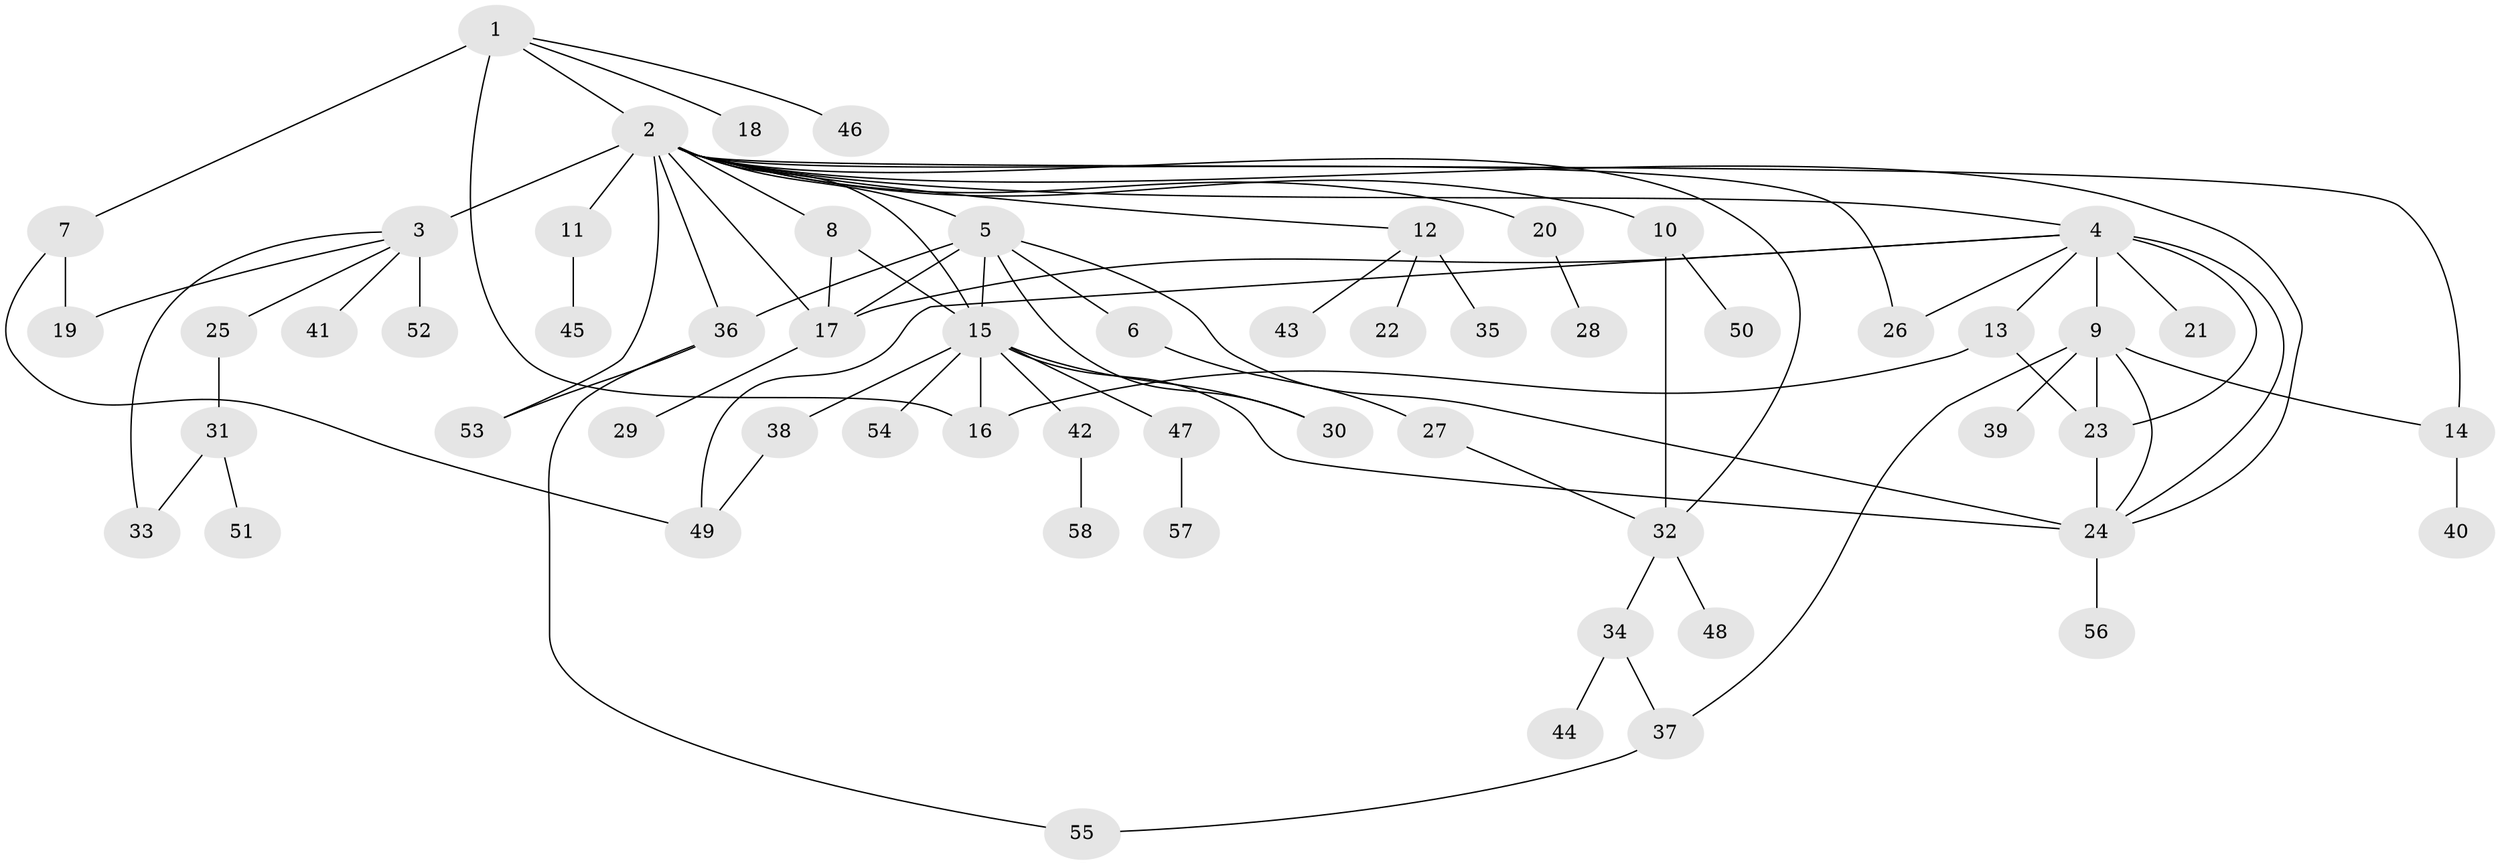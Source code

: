 // original degree distribution, {11: 0.0072992700729927005, 27: 0.0072992700729927005, 1: 0.5036496350364964, 3: 0.15328467153284672, 12: 0.0072992700729927005, 17: 0.0072992700729927005, 2: 0.22627737226277372, 7: 0.014598540145985401, 8: 0.0072992700729927005, 6: 0.021897810218978103, 5: 0.014598540145985401, 9: 0.0072992700729927005, 4: 0.021897810218978103}
// Generated by graph-tools (version 1.1) at 2025/50/03/04/25 22:50:43]
// undirected, 58 vertices, 84 edges
graph export_dot {
  node [color=gray90,style=filled];
  1;
  2;
  3;
  4;
  5;
  6;
  7;
  8;
  9;
  10;
  11;
  12;
  13;
  14;
  15;
  16;
  17;
  18;
  19;
  20;
  21;
  22;
  23;
  24;
  25;
  26;
  27;
  28;
  29;
  30;
  31;
  32;
  33;
  34;
  35;
  36;
  37;
  38;
  39;
  40;
  41;
  42;
  43;
  44;
  45;
  46;
  47;
  48;
  49;
  50;
  51;
  52;
  53;
  54;
  55;
  56;
  57;
  58;
  1 -- 2 [weight=1.0];
  1 -- 7 [weight=1.0];
  1 -- 16 [weight=6.0];
  1 -- 18 [weight=1.0];
  1 -- 46 [weight=1.0];
  2 -- 3 [weight=9.0];
  2 -- 4 [weight=1.0];
  2 -- 5 [weight=1.0];
  2 -- 8 [weight=1.0];
  2 -- 10 [weight=1.0];
  2 -- 11 [weight=1.0];
  2 -- 12 [weight=1.0];
  2 -- 14 [weight=1.0];
  2 -- 15 [weight=1.0];
  2 -- 17 [weight=1.0];
  2 -- 20 [weight=1.0];
  2 -- 24 [weight=1.0];
  2 -- 26 [weight=1.0];
  2 -- 32 [weight=1.0];
  2 -- 36 [weight=1.0];
  2 -- 53 [weight=1.0];
  3 -- 19 [weight=1.0];
  3 -- 25 [weight=1.0];
  3 -- 33 [weight=1.0];
  3 -- 41 [weight=1.0];
  3 -- 52 [weight=1.0];
  4 -- 9 [weight=1.0];
  4 -- 13 [weight=1.0];
  4 -- 17 [weight=1.0];
  4 -- 21 [weight=3.0];
  4 -- 23 [weight=1.0];
  4 -- 24 [weight=1.0];
  4 -- 26 [weight=1.0];
  4 -- 49 [weight=1.0];
  5 -- 6 [weight=1.0];
  5 -- 15 [weight=10.0];
  5 -- 17 [weight=1.0];
  5 -- 24 [weight=1.0];
  5 -- 30 [weight=1.0];
  5 -- 36 [weight=1.0];
  6 -- 27 [weight=1.0];
  7 -- 19 [weight=4.0];
  7 -- 49 [weight=1.0];
  8 -- 15 [weight=1.0];
  8 -- 17 [weight=1.0];
  9 -- 14 [weight=1.0];
  9 -- 23 [weight=1.0];
  9 -- 24 [weight=1.0];
  9 -- 37 [weight=1.0];
  9 -- 39 [weight=1.0];
  10 -- 32 [weight=1.0];
  10 -- 50 [weight=1.0];
  11 -- 45 [weight=1.0];
  12 -- 22 [weight=1.0];
  12 -- 35 [weight=3.0];
  12 -- 43 [weight=1.0];
  13 -- 16 [weight=1.0];
  13 -- 23 [weight=1.0];
  14 -- 40 [weight=2.0];
  15 -- 16 [weight=1.0];
  15 -- 24 [weight=1.0];
  15 -- 30 [weight=1.0];
  15 -- 38 [weight=1.0];
  15 -- 42 [weight=1.0];
  15 -- 47 [weight=1.0];
  15 -- 54 [weight=1.0];
  17 -- 29 [weight=2.0];
  20 -- 28 [weight=1.0];
  23 -- 24 [weight=2.0];
  24 -- 56 [weight=1.0];
  25 -- 31 [weight=1.0];
  27 -- 32 [weight=1.0];
  31 -- 33 [weight=1.0];
  31 -- 51 [weight=1.0];
  32 -- 34 [weight=1.0];
  32 -- 48 [weight=1.0];
  34 -- 37 [weight=1.0];
  34 -- 44 [weight=1.0];
  36 -- 53 [weight=2.0];
  36 -- 55 [weight=1.0];
  37 -- 55 [weight=1.0];
  38 -- 49 [weight=1.0];
  42 -- 58 [weight=1.0];
  47 -- 57 [weight=1.0];
}

